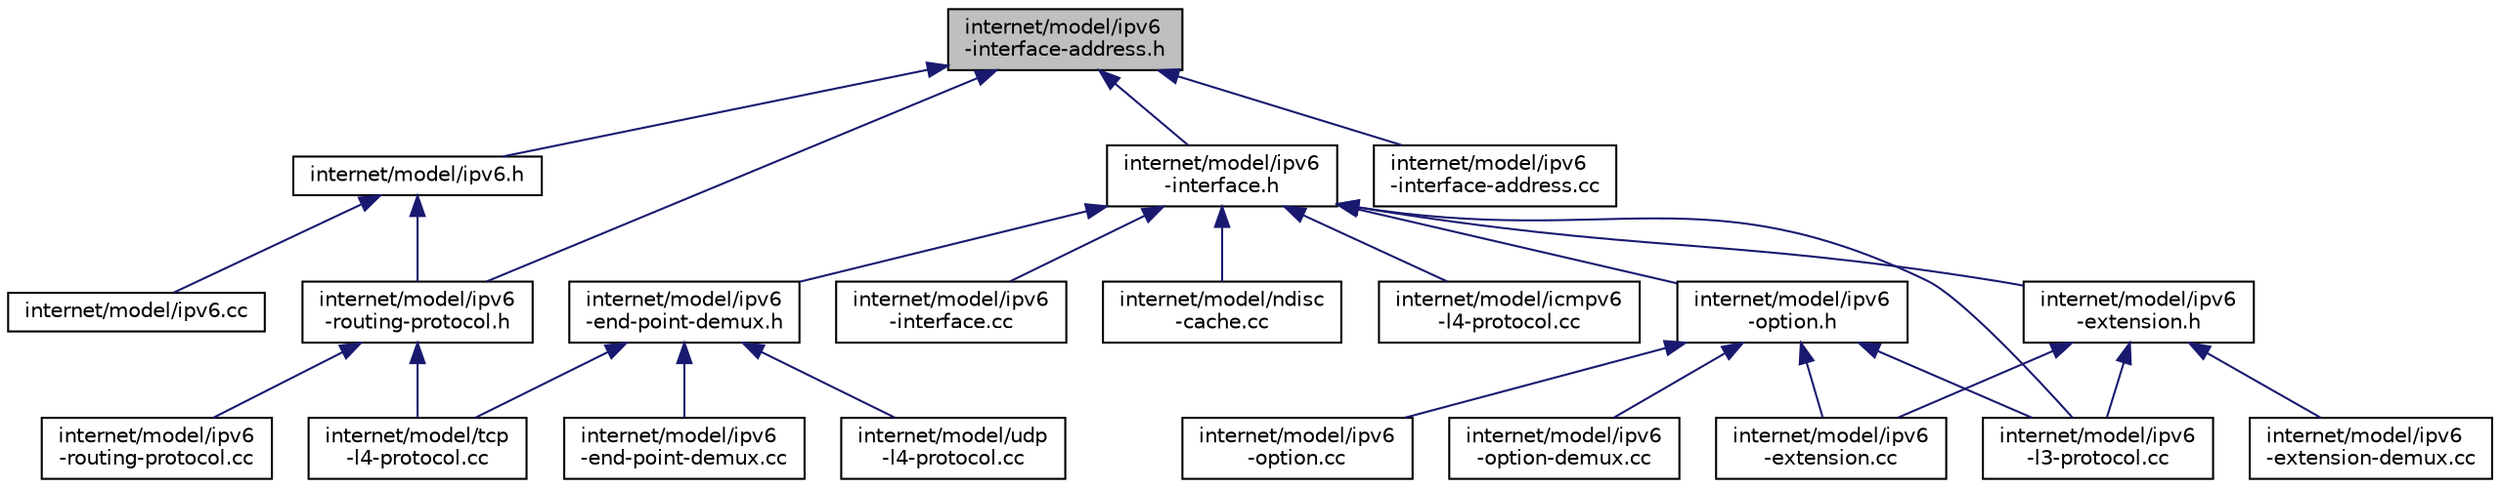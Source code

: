 digraph "internet/model/ipv6-interface-address.h"
{
  edge [fontname="Helvetica",fontsize="10",labelfontname="Helvetica",labelfontsize="10"];
  node [fontname="Helvetica",fontsize="10",shape=record];
  Node1 [label="internet/model/ipv6\l-interface-address.h",height=0.2,width=0.4,color="black", fillcolor="grey75", style="filled", fontcolor="black"];
  Node1 -> Node2 [dir="back",color="midnightblue",fontsize="10",style="solid"];
  Node2 [label="internet/model/ipv6\l-interface.h",height=0.2,width=0.4,color="black", fillcolor="white", style="filled",URL="$d6/d34/ipv6-interface_8h.html"];
  Node2 -> Node3 [dir="back",color="midnightblue",fontsize="10",style="solid"];
  Node3 [label="internet/model/icmpv6\l-l4-protocol.cc",height=0.2,width=0.4,color="black", fillcolor="white", style="filled",URL="$de/d3e/icmpv6-l4-protocol_8cc.html"];
  Node2 -> Node4 [dir="back",color="midnightblue",fontsize="10",style="solid"];
  Node4 [label="internet/model/ipv6\l-end-point-demux.h",height=0.2,width=0.4,color="black", fillcolor="white", style="filled",URL="$d6/d60/ipv6-end-point-demux_8h.html"];
  Node4 -> Node5 [dir="back",color="midnightblue",fontsize="10",style="solid"];
  Node5 [label="internet/model/ipv6\l-end-point-demux.cc",height=0.2,width=0.4,color="black", fillcolor="white", style="filled",URL="$da/d9d/ipv6-end-point-demux_8cc.html"];
  Node4 -> Node6 [dir="back",color="midnightblue",fontsize="10",style="solid"];
  Node6 [label="internet/model/tcp\l-l4-protocol.cc",height=0.2,width=0.4,color="black", fillcolor="white", style="filled",URL="$d3/d79/tcp-l4-protocol_8cc.html"];
  Node4 -> Node7 [dir="back",color="midnightblue",fontsize="10",style="solid"];
  Node7 [label="internet/model/udp\l-l4-protocol.cc",height=0.2,width=0.4,color="black", fillcolor="white", style="filled",URL="$df/d75/udp-l4-protocol_8cc.html"];
  Node2 -> Node8 [dir="back",color="midnightblue",fontsize="10",style="solid"];
  Node8 [label="internet/model/ipv6\l-extension.h",height=0.2,width=0.4,color="black", fillcolor="white", style="filled",URL="$dc/d60/ipv6-extension_8h.html"];
  Node8 -> Node9 [dir="back",color="midnightblue",fontsize="10",style="solid"];
  Node9 [label="internet/model/ipv6\l-extension-demux.cc",height=0.2,width=0.4,color="black", fillcolor="white", style="filled",URL="$da/d9d/ipv6-extension-demux_8cc.html"];
  Node8 -> Node10 [dir="back",color="midnightblue",fontsize="10",style="solid"];
  Node10 [label="internet/model/ipv6\l-extension.cc",height=0.2,width=0.4,color="black", fillcolor="white", style="filled",URL="$d6/d25/ipv6-extension_8cc.html"];
  Node8 -> Node11 [dir="back",color="midnightblue",fontsize="10",style="solid"];
  Node11 [label="internet/model/ipv6\l-l3-protocol.cc",height=0.2,width=0.4,color="black", fillcolor="white", style="filled",URL="$de/d69/ipv6-l3-protocol_8cc.html"];
  Node2 -> Node12 [dir="back",color="midnightblue",fontsize="10",style="solid"];
  Node12 [label="internet/model/ipv6\l-option.h",height=0.2,width=0.4,color="black", fillcolor="white", style="filled",URL="$dd/d5e/ipv6-option_8h.html"];
  Node12 -> Node10 [dir="back",color="midnightblue",fontsize="10",style="solid"];
  Node12 -> Node11 [dir="back",color="midnightblue",fontsize="10",style="solid"];
  Node12 -> Node13 [dir="back",color="midnightblue",fontsize="10",style="solid"];
  Node13 [label="internet/model/ipv6\l-option-demux.cc",height=0.2,width=0.4,color="black", fillcolor="white", style="filled",URL="$dd/da3/ipv6-option-demux_8cc.html"];
  Node12 -> Node14 [dir="back",color="midnightblue",fontsize="10",style="solid"];
  Node14 [label="internet/model/ipv6\l-option.cc",height=0.2,width=0.4,color="black", fillcolor="white", style="filled",URL="$d1/de1/ipv6-option_8cc.html"];
  Node2 -> Node15 [dir="back",color="midnightblue",fontsize="10",style="solid"];
  Node15 [label="internet/model/ipv6\l-interface.cc",height=0.2,width=0.4,color="black", fillcolor="white", style="filled",URL="$df/d18/ipv6-interface_8cc.html"];
  Node2 -> Node11 [dir="back",color="midnightblue",fontsize="10",style="solid"];
  Node2 -> Node16 [dir="back",color="midnightblue",fontsize="10",style="solid"];
  Node16 [label="internet/model/ndisc\l-cache.cc",height=0.2,width=0.4,color="black", fillcolor="white", style="filled",URL="$d5/dae/ndisc-cache_8cc.html"];
  Node1 -> Node17 [dir="back",color="midnightblue",fontsize="10",style="solid"];
  Node17 [label="internet/model/ipv6\l-interface-address.cc",height=0.2,width=0.4,color="black", fillcolor="white", style="filled",URL="$d9/d47/ipv6-interface-address_8cc.html"];
  Node1 -> Node18 [dir="back",color="midnightblue",fontsize="10",style="solid"];
  Node18 [label="internet/model/ipv6\l-routing-protocol.h",height=0.2,width=0.4,color="black", fillcolor="white", style="filled",URL="$dc/d87/ipv6-routing-protocol_8h.html"];
  Node18 -> Node19 [dir="back",color="midnightblue",fontsize="10",style="solid"];
  Node19 [label="internet/model/ipv6\l-routing-protocol.cc",height=0.2,width=0.4,color="black", fillcolor="white", style="filled",URL="$da/d89/ipv6-routing-protocol_8cc.html"];
  Node18 -> Node6 [dir="back",color="midnightblue",fontsize="10",style="solid"];
  Node1 -> Node20 [dir="back",color="midnightblue",fontsize="10",style="solid"];
  Node20 [label="internet/model/ipv6.h",height=0.2,width=0.4,color="black", fillcolor="white", style="filled",URL="$d3/ddd/ipv6_8h.html"];
  Node20 -> Node18 [dir="back",color="midnightblue",fontsize="10",style="solid"];
  Node20 -> Node21 [dir="back",color="midnightblue",fontsize="10",style="solid"];
  Node21 [label="internet/model/ipv6.cc",height=0.2,width=0.4,color="black", fillcolor="white", style="filled",URL="$de/d13/ipv6_8cc.html"];
}
